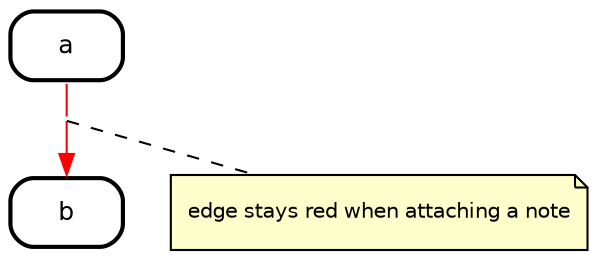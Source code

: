 digraph "state transitions" {
  fontname="Helvetica" fontsize=12 penwidth=2.0 splines=true ordering=out compound=true overlap=scale nodesep=0.3 ranksep=0.1
  node [shape=plaintext style=filled fillcolor="#FFFFFF01" fontname=Helvetica fontsize=12 penwidth=2.0]
  edge [fontname=Helvetica fontsize=10]

  "a" [margin=0 class="state regular" color="black" label= <
    <table align="center" cellborder="0" border="2" style="rounded" width="48">
      <tr><td width="48" cellpadding="7">a</td></tr>
    </table>
  >]
  "b" [margin=0 class="state regular" color="black" label= <
    <table align="center" cellborder="0" border="2" style="rounded" width="48">
      <tr><td width="48" cellpadding="7">b</td></tr>
    </table>
  >]

  "i_note_tr_a_b_1" [shape=point style=invis margin=0 width=0 height=0 fixedsize=true]
  "a" -> "i_note_tr_a_b_1" [arrowhead=none color="red"]
  "i_note_tr_a_b_1" -> "b" [label="    \l" color="red" fontcolor="red"]
  "i_note_tr_a_b_1" -> "note_tr_a_b_1" [style=dashed arrowtail=none arrowhead=none weight=0]
  "note_tr_a_b_1" [label="edge stays red when attaching a note\l" shape=note fontsize=10 color=black fontcolor=black fillcolor="#ffffcc" penwidth=1.0]
}
